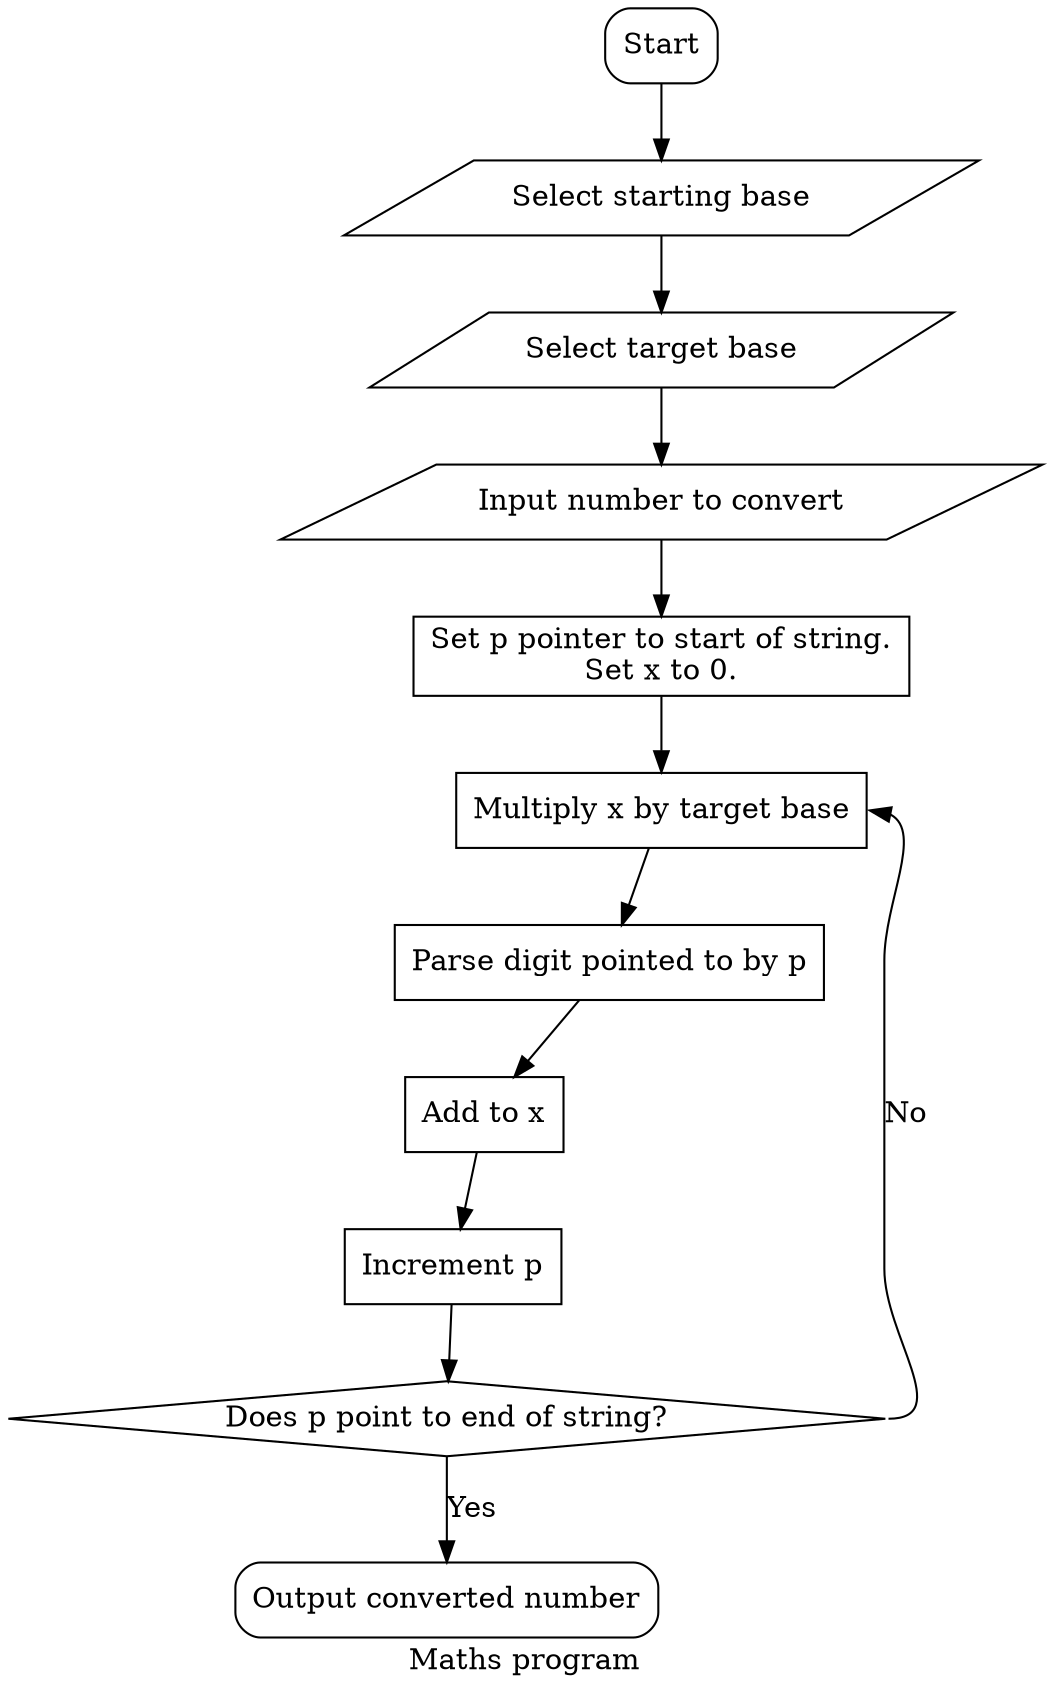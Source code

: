 digraph {
    label="Maths program"

    start                                   [label="Start", shape=box, style=rounded];
    start -> input_from;

    input_from                              [label="Select starting base", shape=parallelogram]
    input_from -> input_to;

    input_to                                [label="Select target base", shape=parallelogram]
    input_to -> input_number;

    input_number                            [label="Input number to convert", shape=parallelogram]
    input_number -> do_setup;

    do_setup                                [label="Set p pointer to start of string.\nSet x to 0.", shape=box];
    do_setup -> do_step_1;

    do_step_1                               [label="Multiply x by target base", shape=box];
    do_step_1 -> do_step_2;

    do_step_2                               [label="Parse digit pointed to by p", shape=box];
    do_step_2 -> do_step_3;

    do_step_3                               [label="Add to x", shape=box];
    do_step_3 -> do_incr;

    do_incr                                 [label="Increment p", shape=box];
    do_incr -> logic_choice

    logic_choice                            [label="Does p point to end of string?", shape=diamond];
    logic_choice -> result                  [label="Yes"];
    logic_choice:e -> do_step_1:e           [label="No"];

    result                                  [label="Output converted number", shape=box, style=rounded];
}
